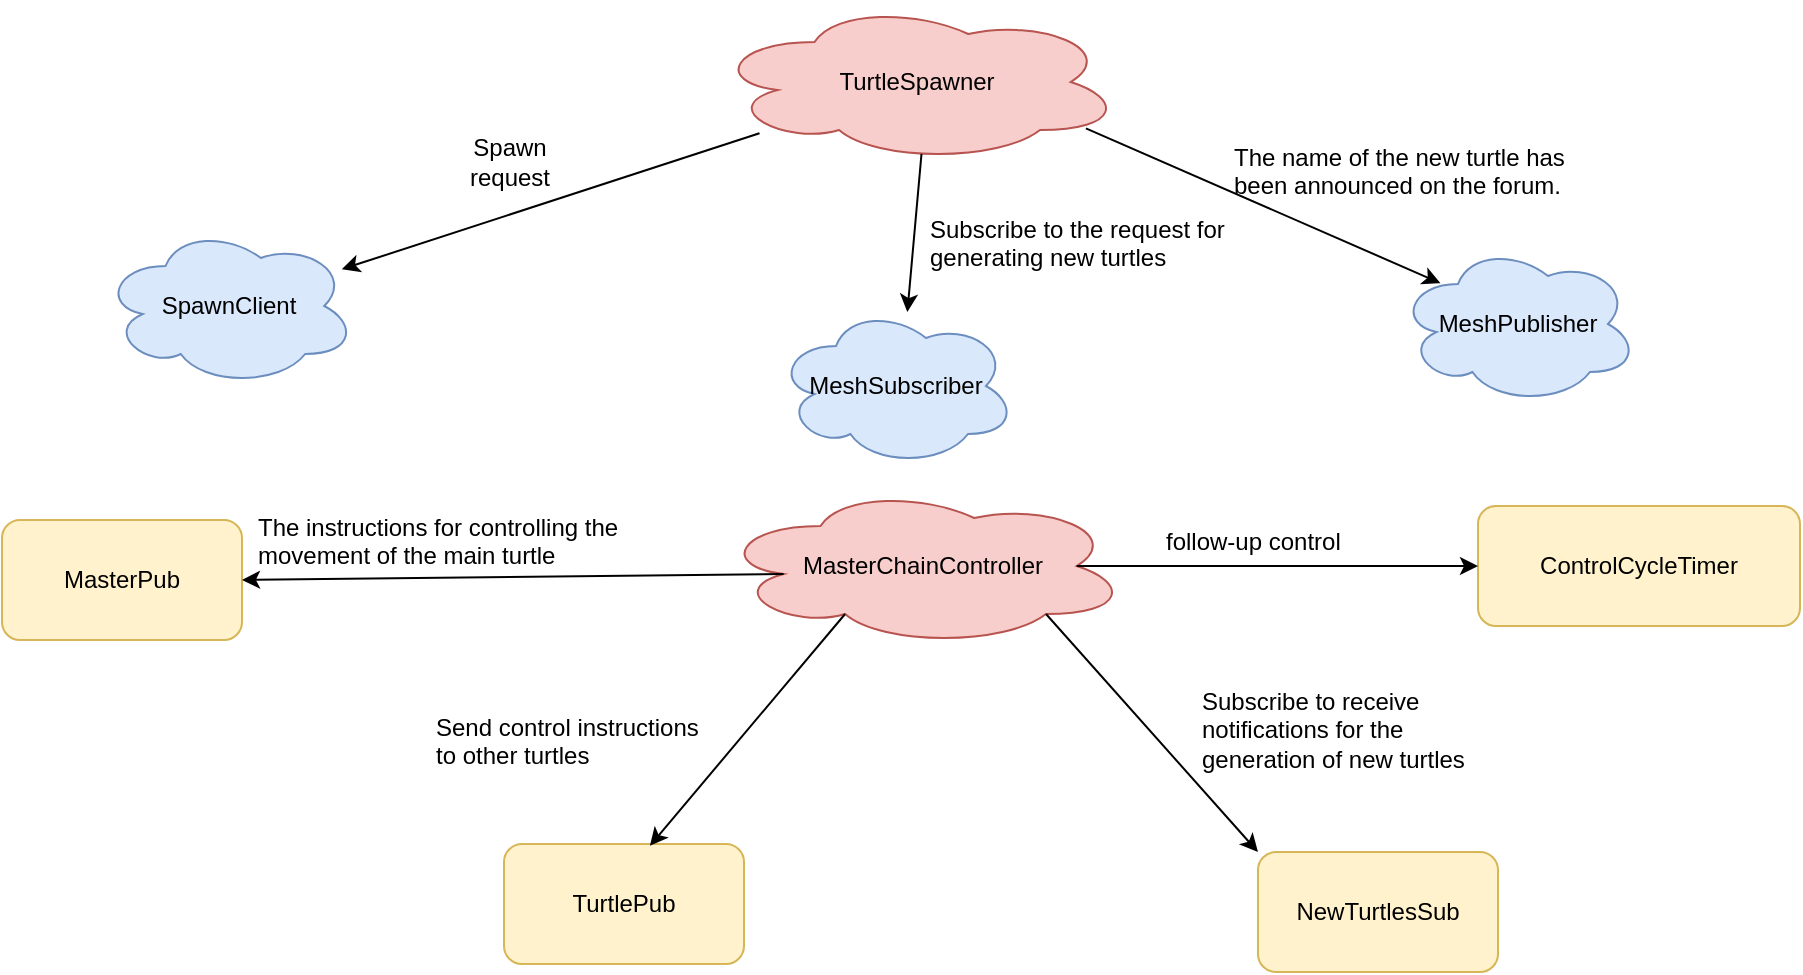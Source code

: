 <mxfile version="27.1.1">
  <diagram name="第 1 页" id="O4yhXPCtqkdh3GfNbBSK">
    <mxGraphModel dx="906" dy="489" grid="0" gridSize="10" guides="1" tooltips="1" connect="1" arrows="1" fold="1" page="0" pageScale="1" pageWidth="827" pageHeight="1169" math="0" shadow="0">
      <root>
        <mxCell id="0" />
        <mxCell id="1" parent="0" />
        <mxCell id="DJyluFNJcO-9lOKe7j0D-1" value="MasterChainController" style="ellipse;shape=cloud;whiteSpace=wrap;html=1;fillColor=#f8cecc;strokeColor=#b85450;" parent="1" vertex="1">
          <mxGeometry x="426" y="315" width="205" height="80" as="geometry" />
        </mxCell>
        <mxCell id="DJyluFNJcO-9lOKe7j0D-3" value="TurtleSpawner" style="ellipse;shape=cloud;whiteSpace=wrap;html=1;fillColor=#f8cecc;strokeColor=#b85450;" parent="1" vertex="1">
          <mxGeometry x="423" y="73" width="205" height="80" as="geometry" />
        </mxCell>
        <mxCell id="DJyluFNJcO-9lOKe7j0D-5" value="MasterPub" style="rounded=1;whiteSpace=wrap;html=1;fillColor=#fff2cc;strokeColor=#d6b656;" parent="1" vertex="1">
          <mxGeometry x="68" y="332" width="120" height="60" as="geometry" />
        </mxCell>
        <mxCell id="DJyluFNJcO-9lOKe7j0D-6" value="NewTurtlesSub" style="rounded=1;whiteSpace=wrap;html=1;fillColor=#fff2cc;strokeColor=#d6b656;" parent="1" vertex="1">
          <mxGeometry x="696" y="498" width="120" height="60" as="geometry" />
        </mxCell>
        <mxCell id="DJyluFNJcO-9lOKe7j0D-7" value="TurtlePub" style="rounded=1;whiteSpace=wrap;html=1;fillColor=#fff2cc;strokeColor=#d6b656;" parent="1" vertex="1">
          <mxGeometry x="319" y="494" width="120" height="60" as="geometry" />
        </mxCell>
        <mxCell id="DJyluFNJcO-9lOKe7j0D-8" value="&lt;span style=&quot;text-align: left;&quot;&gt;ControlCycleTimer&lt;/span&gt;" style="rounded=1;whiteSpace=wrap;html=1;fillColor=#fff2cc;strokeColor=#d6b656;" parent="1" vertex="1">
          <mxGeometry x="806" y="325" width="161" height="60" as="geometry" />
        </mxCell>
        <mxCell id="DJyluFNJcO-9lOKe7j0D-9" value="&lt;span style=&quot;text-align: left;&quot;&gt;SpawnClient&lt;/span&gt;" style="ellipse;shape=cloud;whiteSpace=wrap;html=1;fillColor=#dae8fc;strokeColor=#6c8ebf;" parent="1" vertex="1">
          <mxGeometry x="118" y="185" width="127" height="80" as="geometry" />
        </mxCell>
        <mxCell id="DJyluFNJcO-9lOKe7j0D-10" value="MeshPublisher" style="ellipse;shape=cloud;whiteSpace=wrap;html=1;fillColor=#dae8fc;strokeColor=#6c8ebf;" parent="1" vertex="1">
          <mxGeometry x="766" y="194" width="120" height="80" as="geometry" />
        </mxCell>
        <mxCell id="DJyluFNJcO-9lOKe7j0D-17" value="" style="endArrow=classic;html=1;rounded=0;" parent="1" source="DJyluFNJcO-9lOKe7j0D-3" target="DJyluFNJcO-9lOKe7j0D-9" edge="1">
          <mxGeometry width="50" height="50" relative="1" as="geometry">
            <mxPoint x="674" y="174" as="sourcePoint" />
            <mxPoint x="554" y="249" as="targetPoint" />
          </mxGeometry>
        </mxCell>
        <mxCell id="DJyluFNJcO-9lOKe7j0D-18" value="" style="endArrow=classic;html=1;rounded=0;entryX=0.177;entryY=0.245;entryDx=0;entryDy=0;entryPerimeter=0;exitX=0.912;exitY=0.79;exitDx=0;exitDy=0;exitPerimeter=0;" parent="1" source="DJyluFNJcO-9lOKe7j0D-3" target="DJyluFNJcO-9lOKe7j0D-10" edge="1">
          <mxGeometry width="50" height="50" relative="1" as="geometry">
            <mxPoint x="701" y="150" as="sourcePoint" />
            <mxPoint x="581" y="225" as="targetPoint" />
          </mxGeometry>
        </mxCell>
        <mxCell id="DJyluFNJcO-9lOKe7j0D-21" value="" style="endArrow=classic;html=1;rounded=0;exitX=0.16;exitY=0.55;exitDx=0;exitDy=0;exitPerimeter=0;entryX=1;entryY=0.5;entryDx=0;entryDy=0;" parent="1" source="DJyluFNJcO-9lOKe7j0D-1" target="DJyluFNJcO-9lOKe7j0D-5" edge="1">
          <mxGeometry width="50" height="50" relative="1" as="geometry">
            <mxPoint x="273" y="470" as="sourcePoint" />
            <mxPoint x="153" y="545" as="targetPoint" />
          </mxGeometry>
        </mxCell>
        <mxCell id="DJyluFNJcO-9lOKe7j0D-26" value="" style="endArrow=classic;html=1;rounded=0;entryX=0;entryY=0;entryDx=0;entryDy=0;exitX=0.8;exitY=0.8;exitDx=0;exitDy=0;exitPerimeter=0;" parent="1" source="DJyluFNJcO-9lOKe7j0D-1" target="DJyluFNJcO-9lOKe7j0D-6" edge="1">
          <mxGeometry width="50" height="50" relative="1" as="geometry">
            <mxPoint x="459" y="453" as="sourcePoint" />
            <mxPoint x="492" y="535" as="targetPoint" />
          </mxGeometry>
        </mxCell>
        <mxCell id="DJyluFNJcO-9lOKe7j0D-27" value="" style="endArrow=classic;html=1;rounded=0;exitX=0.875;exitY=0.5;exitDx=0;exitDy=0;exitPerimeter=0;entryX=0;entryY=0.5;entryDx=0;entryDy=0;" parent="1" source="DJyluFNJcO-9lOKe7j0D-1" target="DJyluFNJcO-9lOKe7j0D-8" edge="1">
          <mxGeometry width="50" height="50" relative="1" as="geometry">
            <mxPoint x="879" y="478" as="sourcePoint" />
            <mxPoint x="562" y="545" as="targetPoint" />
          </mxGeometry>
        </mxCell>
        <mxCell id="vYYCF9nVjxDNfxIwMQB5-3" value="Spawn request" style="text;html=1;align=center;verticalAlign=middle;whiteSpace=wrap;rounded=0;" vertex="1" parent="1">
          <mxGeometry x="292" y="138" width="60" height="30" as="geometry" />
        </mxCell>
        <mxCell id="vYYCF9nVjxDNfxIwMQB5-4" value="The name of the new turtle has &#xa;been announced on the forum." style="text;whiteSpace=wrap;" vertex="1" parent="1">
          <mxGeometry x="682.32" y="137" width="171" height="36" as="geometry" />
        </mxCell>
        <mxCell id="vYYCF9nVjxDNfxIwMQB5-5" value="MeshSubscriber" style="ellipse;shape=cloud;whiteSpace=wrap;html=1;fillColor=#dae8fc;strokeColor=#6c8ebf;" vertex="1" parent="1">
          <mxGeometry x="455" y="225" width="120" height="80" as="geometry" />
        </mxCell>
        <mxCell id="vYYCF9nVjxDNfxIwMQB5-7" value="" style="endArrow=classic;html=1;rounded=0;exitX=0.55;exitY=0.95;exitDx=0;exitDy=0;exitPerimeter=0;" edge="1" parent="1">
          <mxGeometry width="50" height="50" relative="1" as="geometry">
            <mxPoint x="527.75" y="148.94" as="sourcePoint" />
            <mxPoint x="520.681" y="227.996" as="targetPoint" />
          </mxGeometry>
        </mxCell>
        <mxCell id="vYYCF9nVjxDNfxIwMQB5-8" value="Subscribe to the request for generating new turtles" style="text;whiteSpace=wrap;" vertex="1" parent="1">
          <mxGeometry x="530" y="173" width="152.32" height="36" as="geometry" />
        </mxCell>
        <mxCell id="vYYCF9nVjxDNfxIwMQB5-10" value="The instructions for controlling the movement of the main turtle" style="text;whiteSpace=wrap;" vertex="1" parent="1">
          <mxGeometry x="194" y="322" width="183.47" height="36" as="geometry" />
        </mxCell>
        <mxCell id="vYYCF9nVjxDNfxIwMQB5-12" value="" style="endArrow=classic;html=1;rounded=0;exitX=0.31;exitY=0.8;exitDx=0;exitDy=0;exitPerimeter=0;entryX=0.608;entryY=0.015;entryDx=0;entryDy=0;entryPerimeter=0;" edge="1" parent="1" source="DJyluFNJcO-9lOKe7j0D-1" target="DJyluFNJcO-9lOKe7j0D-7">
          <mxGeometry width="50" height="50" relative="1" as="geometry">
            <mxPoint x="490" y="379" as="sourcePoint" />
            <mxPoint x="327" y="525" as="targetPoint" />
          </mxGeometry>
        </mxCell>
        <mxCell id="vYYCF9nVjxDNfxIwMQB5-11" value="Send control instructions to other turtles" style="text;whiteSpace=wrap;" vertex="1" parent="1">
          <mxGeometry x="282.53" y="422" width="143.47" height="36" as="geometry" />
        </mxCell>
        <mxCell id="vYYCF9nVjxDNfxIwMQB5-13" value="Subscribe to receive notifications for the generation of new turtles" style="text;whiteSpace=wrap;" vertex="1" parent="1">
          <mxGeometry x="666" y="409" width="142.74" height="36" as="geometry" />
        </mxCell>
        <mxCell id="vYYCF9nVjxDNfxIwMQB5-18" value="follow-up control" style="text;whiteSpace=wrap;" vertex="1" parent="1">
          <mxGeometry x="647.999" y="329.003" width="115" height="36" as="geometry" />
        </mxCell>
      </root>
    </mxGraphModel>
  </diagram>
</mxfile>
